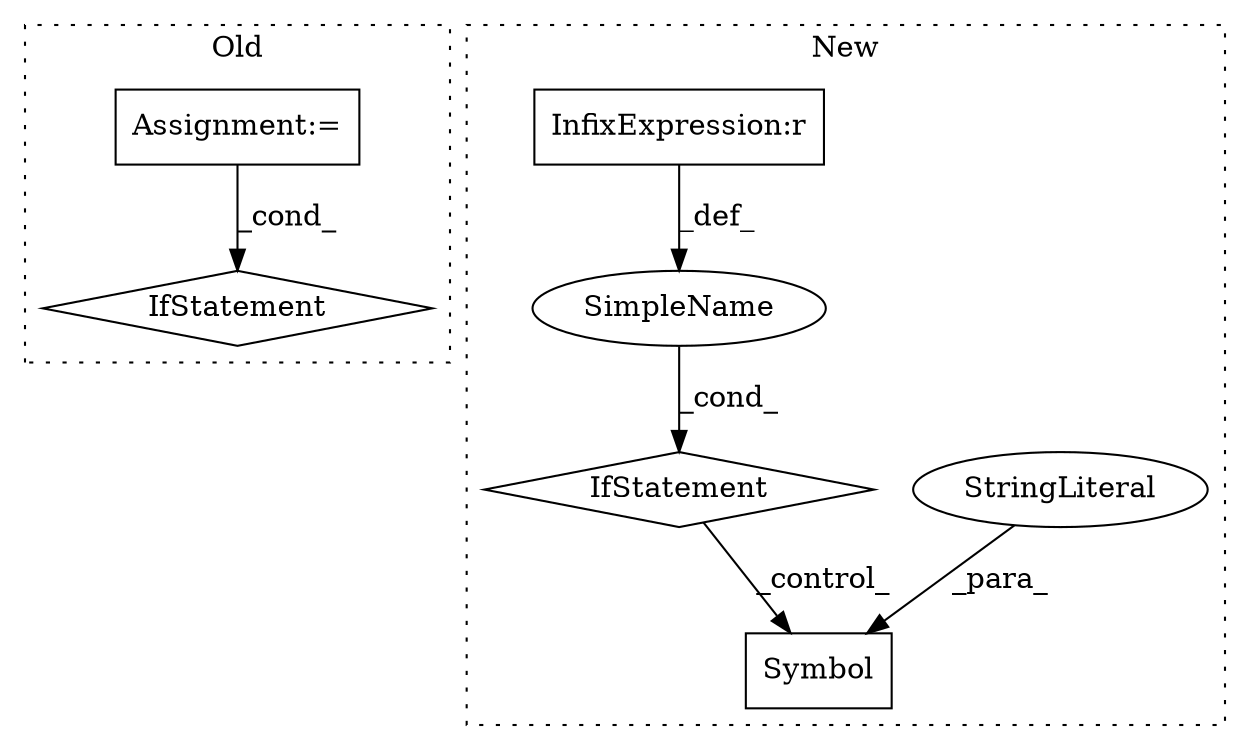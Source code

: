 digraph G {
subgraph cluster0 {
1 [label="IfStatement" a="25" s="10786,10804" l="4,2" shape="diamond"];
7 [label="Assignment:=" a="7" s="10745" l="1" shape="box"];
label = "Old";
style="dotted";
}
subgraph cluster1 {
2 [label="Symbol" a="32" s="10567,10584" l="7,1" shape="box"];
3 [label="IfStatement" a="25" s="10431,10501" l="4,2" shape="diamond"];
4 [label="SimpleName" a="42" s="" l="" shape="ellipse"];
5 [label="StringLiteral" a="45" s="10574" l="10" shape="ellipse"];
6 [label="InfixExpression:r" a="27" s="10457" l="4" shape="box"];
label = "New";
style="dotted";
}
3 -> 2 [label="_control_"];
4 -> 3 [label="_cond_"];
5 -> 2 [label="_para_"];
6 -> 4 [label="_def_"];
7 -> 1 [label="_cond_"];
}